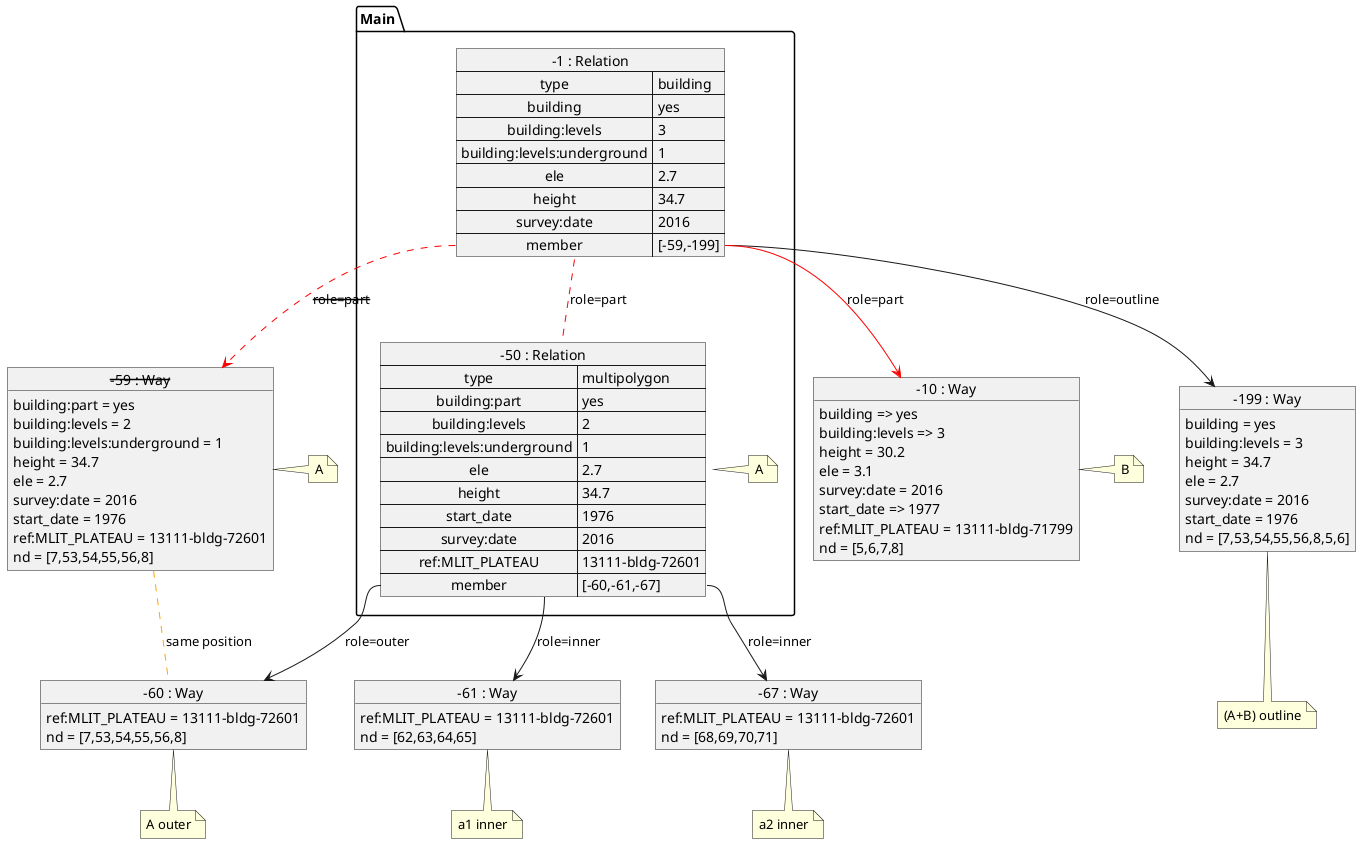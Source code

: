 ﻿@startuml
object "-199 : Way" as Way_199 {
  building = yes
  building:levels = 3
  height = 34.7
  ele = 2.7
  survey:date = 2016
  start_date = 1976
  nd = [7,53,54,55,56,8,5,6]
}
note bottom : (A+B) outline

object "<del>-59 : Way</del>" as Way_59 {
  building:part = yes
  building:levels = 2
  building:levels:underground = 1
  height = 34.7
  ele = 2.7
  survey:date = 2016
  start_date = 1976
  ref:MLIT_PLATEAU = 13111-bldg-72601
  nd = [7,53,54,55,56,8]
}
note right : A

object "-60 : Way" as Way_60 {
  ref:MLIT_PLATEAU = 13111-bldg-72601
  nd = [7,53,54,55,56,8]
}
note bottom : A outer

object "-61 : Way" as Way_61 {
  ref:MLIT_PLATEAU = 13111-bldg-72601
  nd = [62,63,64,65]
}
note bottom : a1 inner

object "-10 : Way" as Way_10 {
  building => yes
  building:levels => 3
  height = 30.2
  ele = 3.1
  survey:date = 2016
  start_date => 1977
  ref:MLIT_PLATEAU = 13111-bldg-71799
  nd = [5,6,7,8]
}
note right : B

object "-67 : Way" as Way_67 {
  ref:MLIT_PLATEAU = 13111-bldg-72601
  nd = [68,69,70,71]
}
note bottom : a2 inner

Way_59 .[#orange]. Way_60 : same position

package Main {
  map "-50 : Relation" as Relation_50 {
    type => multipolygon
    building:part => yes
    building:levels => 2
    building:levels:underground => 1
    ele => 2.7
    height => 34.7
    start_date => 1976
    survey:date => 2016
    ref:MLIT_PLATEAU => 13111-bldg-72601
    member => [-60,-61,-67]
  }
  note right : A
  Relation_50::member --> Way_60 : role=outer
  Relation_50::member --> Way_61 : role=inner
  Relation_50::member --> Way_67 : role=inner

  map "-1 : Relation" as Relation_1 {
    type => building
    building => yes
    building:levels => 3
    building:levels:underground => 1
    ele => 2.7
    height => 34.7
    survey:date => 2016
    member => [-59,-199]
  }
  Relation_1::member --> Way_199	: role=outline
  Relation_1::member -[#red]-> Way_10	: role=part
  Relation_1::member .[#red].> Way_59	: <del>role=part</del>

  Relation_1 .[#red]. Relation_50 : role=part
}
@enduml

